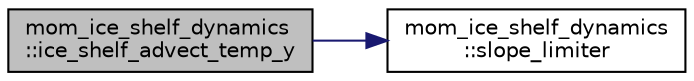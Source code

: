 digraph "mom_ice_shelf_dynamics::ice_shelf_advect_temp_y"
{
 // INTERACTIVE_SVG=YES
 // LATEX_PDF_SIZE
  edge [fontname="Helvetica",fontsize="10",labelfontname="Helvetica",labelfontsize="10"];
  node [fontname="Helvetica",fontsize="10",shape=record];
  rankdir="LR";
  Node1 [label="mom_ice_shelf_dynamics\l::ice_shelf_advect_temp_y",height=0.2,width=0.4,color="black", fillcolor="grey75", style="filled", fontcolor="black",tooltip=" "];
  Node1 -> Node2 [color="midnightblue",fontsize="10",style="solid",fontname="Helvetica"];
  Node2 [label="mom_ice_shelf_dynamics\l::slope_limiter",height=0.2,width=0.4,color="black", fillcolor="white", style="filled",URL="$namespacemom__ice__shelf__dynamics.html#a0e3d8eb91b7cbea4bb6b5063f5b1aada",tooltip="used for flux limiting in advective subroutines Van Leer limiter (source: Wikipedia)"];
}
